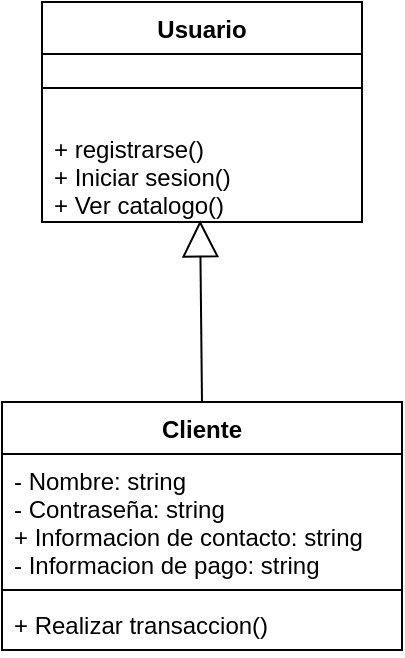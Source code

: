 <mxfile version="14.4.9" type="github">
  <diagram name="Page-1" id="c4acf3e9-155e-7222-9cf6-157b1a14988f">
    <mxGraphModel dx="1662" dy="794" grid="1" gridSize="10" guides="1" tooltips="1" connect="1" arrows="1" fold="1" page="1" pageScale="1" pageWidth="850" pageHeight="1100" background="#ffffff" math="0" shadow="0">
      <root>
        <mxCell id="0" />
        <mxCell id="1" parent="0" />
        <mxCell id="9jDJXPcybDQXe_UHXb4w-1" value="Usuario" style="swimlane;fontStyle=1;align=center;verticalAlign=top;childLayout=stackLayout;horizontal=1;startSize=26;horizontalStack=0;resizeParent=1;resizeParentMax=0;resizeLast=0;collapsible=1;marginBottom=0;" vertex="1" parent="1">
          <mxGeometry x="120" y="70" width="160" height="110" as="geometry" />
        </mxCell>
        <mxCell id="9jDJXPcybDQXe_UHXb4w-3" value="" style="line;strokeWidth=1;fillColor=none;align=left;verticalAlign=middle;spacingTop=-1;spacingLeft=3;spacingRight=3;rotatable=0;labelPosition=right;points=[];portConstraint=eastwest;" vertex="1" parent="9jDJXPcybDQXe_UHXb4w-1">
          <mxGeometry y="26" width="160" height="34" as="geometry" />
        </mxCell>
        <mxCell id="9jDJXPcybDQXe_UHXb4w-4" value="+ registrarse()&#xa;+ Iniciar sesion()&#xa;+ Ver catalogo()" style="text;strokeColor=none;fillColor=none;align=left;verticalAlign=top;spacingLeft=4;spacingRight=4;overflow=hidden;rotatable=0;points=[[0,0.5],[1,0.5]];portConstraint=eastwest;" vertex="1" parent="9jDJXPcybDQXe_UHXb4w-1">
          <mxGeometry y="60" width="160" height="50" as="geometry" />
        </mxCell>
        <mxCell id="9jDJXPcybDQXe_UHXb4w-5" value="Cliente" style="swimlane;fontStyle=1;align=center;verticalAlign=top;childLayout=stackLayout;horizontal=1;startSize=26;horizontalStack=0;resizeParent=1;resizeParentMax=0;resizeLast=0;collapsible=1;marginBottom=0;" vertex="1" parent="1">
          <mxGeometry x="100" y="270" width="200" height="124" as="geometry" />
        </mxCell>
        <mxCell id="9jDJXPcybDQXe_UHXb4w-6" value="- Nombre: string&#xa;- Contraseña: string&#xa;+ Informacion de contacto: string&#xa;- Informacion de pago: string&#xa;" style="text;strokeColor=none;fillColor=none;align=left;verticalAlign=top;spacingLeft=4;spacingRight=4;overflow=hidden;rotatable=0;points=[[0,0.5],[1,0.5]];portConstraint=eastwest;" vertex="1" parent="9jDJXPcybDQXe_UHXb4w-5">
          <mxGeometry y="26" width="200" height="64" as="geometry" />
        </mxCell>
        <mxCell id="9jDJXPcybDQXe_UHXb4w-7" value="" style="line;strokeWidth=1;fillColor=none;align=left;verticalAlign=middle;spacingTop=-1;spacingLeft=3;spacingRight=3;rotatable=0;labelPosition=right;points=[];portConstraint=eastwest;" vertex="1" parent="9jDJXPcybDQXe_UHXb4w-5">
          <mxGeometry y="90" width="200" height="8" as="geometry" />
        </mxCell>
        <mxCell id="9jDJXPcybDQXe_UHXb4w-8" value="+ Realizar transaccion()" style="text;strokeColor=none;fillColor=none;align=left;verticalAlign=top;spacingLeft=4;spacingRight=4;overflow=hidden;rotatable=0;points=[[0,0.5],[1,0.5]];portConstraint=eastwest;" vertex="1" parent="9jDJXPcybDQXe_UHXb4w-5">
          <mxGeometry y="98" width="200" height="26" as="geometry" />
        </mxCell>
        <mxCell id="9jDJXPcybDQXe_UHXb4w-10" value="" style="endArrow=block;endSize=16;endFill=0;html=1;exitX=0.5;exitY=0;exitDx=0;exitDy=0;entryX=0.494;entryY=0.983;entryDx=0;entryDy=0;entryPerimeter=0;" edge="1" parent="1" source="9jDJXPcybDQXe_UHXb4w-5" target="9jDJXPcybDQXe_UHXb4w-4">
          <mxGeometry width="160" relative="1" as="geometry">
            <mxPoint x="290" y="570" as="sourcePoint" />
            <mxPoint x="450" y="570" as="targetPoint" />
            <Array as="points" />
          </mxGeometry>
        </mxCell>
      </root>
    </mxGraphModel>
  </diagram>
</mxfile>
